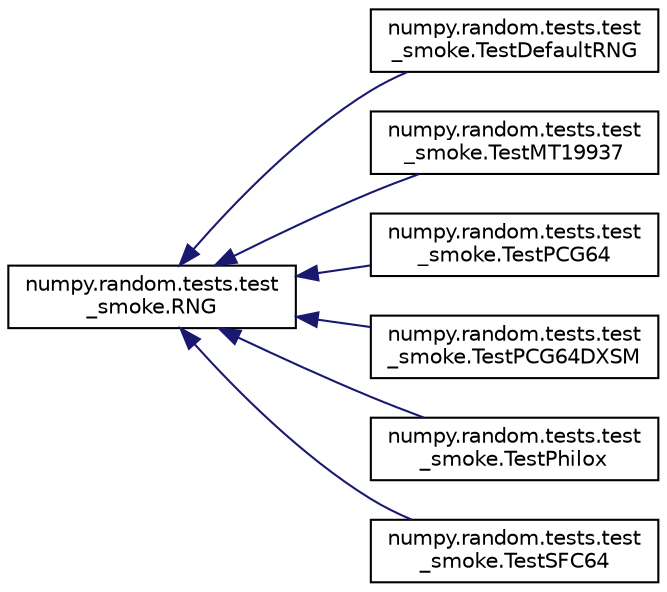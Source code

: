 digraph "Graphical Class Hierarchy"
{
 // LATEX_PDF_SIZE
  edge [fontname="Helvetica",fontsize="10",labelfontname="Helvetica",labelfontsize="10"];
  node [fontname="Helvetica",fontsize="10",shape=record];
  rankdir="LR";
  Node0 [label="numpy.random.tests.test\l_smoke.RNG",height=0.2,width=0.4,color="black", fillcolor="white", style="filled",URL="$classnumpy_1_1random_1_1tests_1_1test__smoke_1_1RNG.html",tooltip=" "];
  Node0 -> Node1 [dir="back",color="midnightblue",fontsize="10",style="solid",fontname="Helvetica"];
  Node1 [label="numpy.random.tests.test\l_smoke.TestDefaultRNG",height=0.2,width=0.4,color="black", fillcolor="white", style="filled",URL="$classnumpy_1_1random_1_1tests_1_1test__smoke_1_1TestDefaultRNG.html",tooltip=" "];
  Node0 -> Node2 [dir="back",color="midnightblue",fontsize="10",style="solid",fontname="Helvetica"];
  Node2 [label="numpy.random.tests.test\l_smoke.TestMT19937",height=0.2,width=0.4,color="black", fillcolor="white", style="filled",URL="$classnumpy_1_1random_1_1tests_1_1test__smoke_1_1TestMT19937.html",tooltip=" "];
  Node0 -> Node3 [dir="back",color="midnightblue",fontsize="10",style="solid",fontname="Helvetica"];
  Node3 [label="numpy.random.tests.test\l_smoke.TestPCG64",height=0.2,width=0.4,color="black", fillcolor="white", style="filled",URL="$classnumpy_1_1random_1_1tests_1_1test__smoke_1_1TestPCG64.html",tooltip=" "];
  Node0 -> Node4 [dir="back",color="midnightblue",fontsize="10",style="solid",fontname="Helvetica"];
  Node4 [label="numpy.random.tests.test\l_smoke.TestPCG64DXSM",height=0.2,width=0.4,color="black", fillcolor="white", style="filled",URL="$classnumpy_1_1random_1_1tests_1_1test__smoke_1_1TestPCG64DXSM.html",tooltip=" "];
  Node0 -> Node5 [dir="back",color="midnightblue",fontsize="10",style="solid",fontname="Helvetica"];
  Node5 [label="numpy.random.tests.test\l_smoke.TestPhilox",height=0.2,width=0.4,color="black", fillcolor="white", style="filled",URL="$classnumpy_1_1random_1_1tests_1_1test__smoke_1_1TestPhilox.html",tooltip=" "];
  Node0 -> Node6 [dir="back",color="midnightblue",fontsize="10",style="solid",fontname="Helvetica"];
  Node6 [label="numpy.random.tests.test\l_smoke.TestSFC64",height=0.2,width=0.4,color="black", fillcolor="white", style="filled",URL="$classnumpy_1_1random_1_1tests_1_1test__smoke_1_1TestSFC64.html",tooltip=" "];
}
